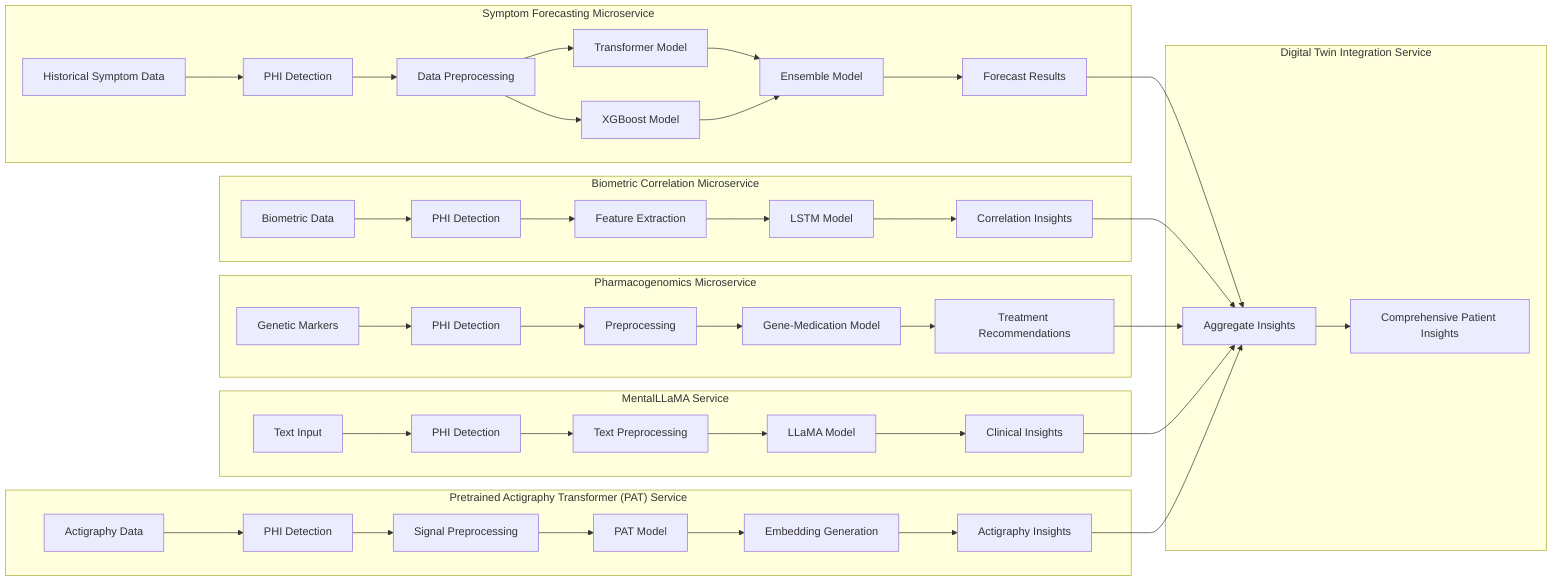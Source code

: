 ---
id: a0b20208-ff18-45b8-89bd-dad3001c59fc
---
graph LR
    subgraph "Symptom Forecasting Microservice"
        SF_IN[Historical Symptom Data] --> SF_PHI[PHI Detection]
        SF_PHI --> SF_PRE[Data Preprocessing]
        SF_PRE --> SF_TRANS[Transformer Model]
        SF_PRE --> SF_XGB[XGBoost Model]
        SF_TRANS --> SF_ENSEMBLE[Ensemble Model]
        SF_XGB --> SF_ENSEMBLE
        SF_ENSEMBLE --> SF_OUT[Forecast Results]
    end
    subgraph "Biometric Correlation Microservice"
        BC_IN[Biometric Data] --> BC_PHI[PHI Detection]
        BC_PHI --> BC_PRE[Feature Extraction]
        BC_PRE --> BC_MODEL[LSTM Model]
        BC_MODEL --> BC_OUT[Correlation Insights]
    end
    subgraph "Pharmacogenomics Microservice"
        PG_IN[Genetic Markers] --> PG_PHI[PHI Detection]
        PG_PHI --> PG_PRE[Preprocessing]
        PG_PRE --> PG_MODEL[Gene‑Medication Model]
        PG_MODEL --> PG_OUT[Treatment Recommendations]
    end
    subgraph "MentalLLaMA Service"
        MLLM_IN[Text Input] --> MLLM_PHI[PHI Detection]
        MLLM_PHI --> MLLM_PRE[Text Preprocessing]
        MLLM_PRE --> MLLM_MODEL[LLaMA Model]
        MLLM_MODEL --> MLLM_OUT[Clinical Insights]
    end
    subgraph "Pretrained Actigraphy Transformer (PAT) Service"
        PAT_IN[Actigraphy Data] --> PAT_PHI[PHI Detection]
        PAT_PHI --> PAT_PRE[Signal Preprocessing]
        PAT_PRE --> PAT_MODEL[PAT Model]
        PAT_MODEL --> PAT_EMB[Embedding Generation]
        PAT_EMB --> PAT_OUT[Actigraphy Insights]
    end
    subgraph "Digital Twin Integration Service"
        SF_OUT --> DT_IN[Aggregate Insights]
        BC_OUT --> DT_IN
        PG_OUT --> DT_IN
        MLLM_OUT --> DT_IN
        PAT_OUT --> DT_IN
        DT_IN --> DT_OUT[Comprehensive Patient Insights]
    end